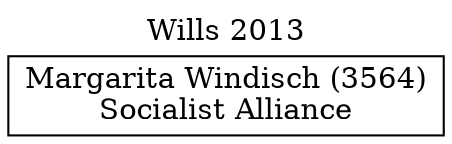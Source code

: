 // House preference flow
digraph "Margarita Windisch (3564)_Wills_2013" {
	graph [label="Wills 2013" labelloc=t mclimit=10]
	node [shape=box]
	"Margarita Windisch (3564)" [label="Margarita Windisch (3564)
Socialist Alliance"]
}
